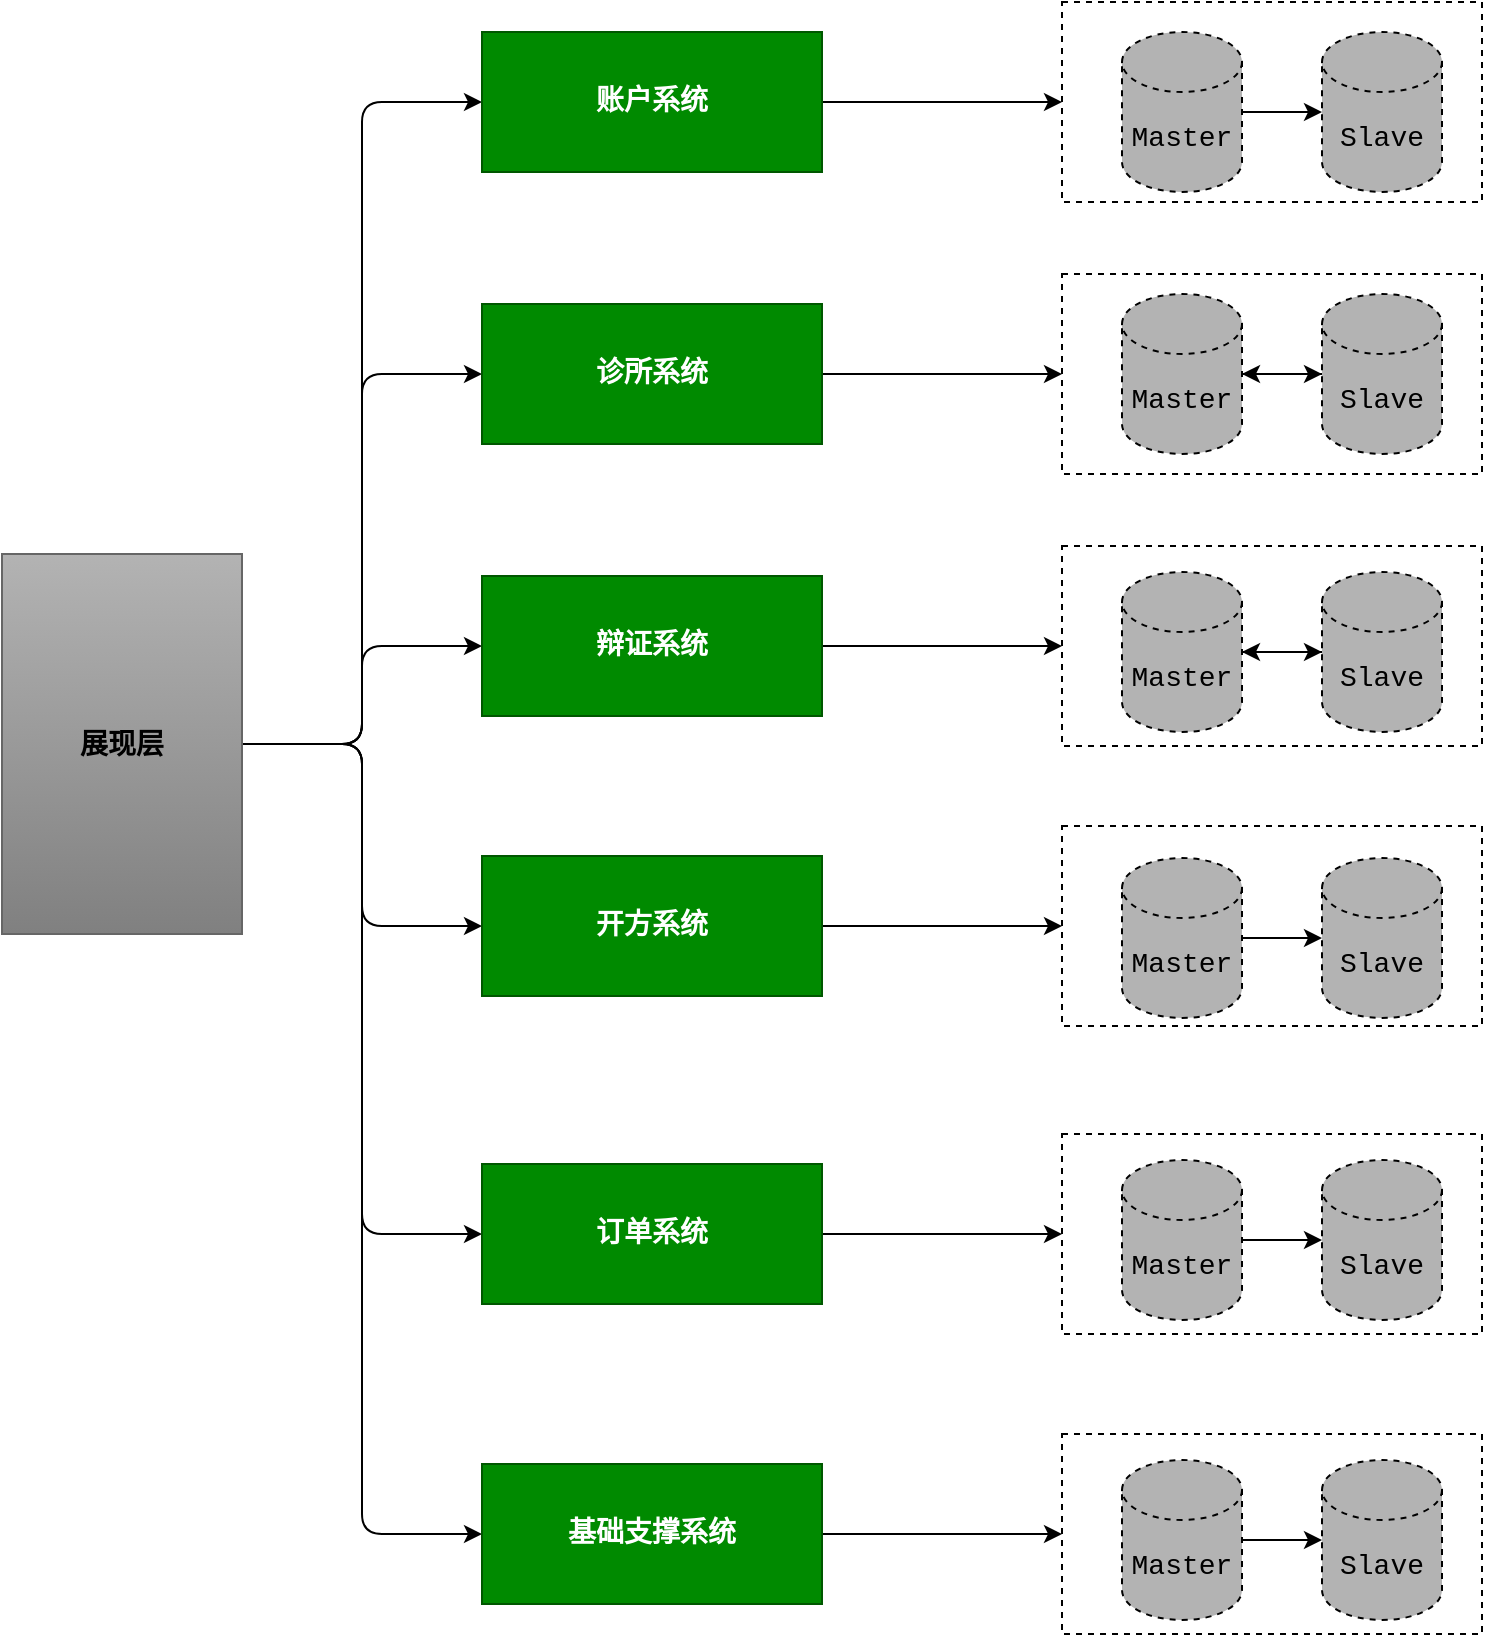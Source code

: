 <mxfile>
    <diagram id="U1_7GsIleGqtbGiNDOpO" name="第 1 页">
        <mxGraphModel dx="1167" dy="909" grid="1" gridSize="10" guides="1" tooltips="1" connect="1" arrows="1" fold="1" page="1" pageScale="1" pageWidth="827" pageHeight="1169" math="0" shadow="0">
            <root>
                <mxCell id="0"/>
                <mxCell id="1" parent="0"/>
                <mxCell id="11" style="edgeStyle=orthogonalEdgeStyle;html=1;exitX=1;exitY=0.5;exitDx=0;exitDy=0;entryX=0;entryY=0.5;entryDx=0;entryDy=0;fontFamily=Courier New;fontSize=14;" edge="1" parent="1" source="2" target="4">
                    <mxGeometry relative="1" as="geometry"/>
                </mxCell>
                <mxCell id="12" style="edgeStyle=orthogonalEdgeStyle;html=1;exitX=1;exitY=0.5;exitDx=0;exitDy=0;entryX=0;entryY=0.5;entryDx=0;entryDy=0;fontFamily=Courier New;fontSize=14;" edge="1" parent="1" source="2" target="5">
                    <mxGeometry relative="1" as="geometry"/>
                </mxCell>
                <mxCell id="13" style="edgeStyle=orthogonalEdgeStyle;html=1;exitX=1;exitY=0.5;exitDx=0;exitDy=0;fontFamily=Courier New;fontSize=14;" edge="1" parent="1" source="2" target="6">
                    <mxGeometry relative="1" as="geometry"/>
                </mxCell>
                <mxCell id="16" style="edgeStyle=orthogonalEdgeStyle;html=1;exitX=1;exitY=0.5;exitDx=0;exitDy=0;entryX=0;entryY=0.5;entryDx=0;entryDy=0;fontFamily=Courier New;fontSize=14;" edge="1" parent="1" source="2" target="9">
                    <mxGeometry relative="1" as="geometry"/>
                </mxCell>
                <mxCell id="62" style="edgeStyle=orthogonalEdgeStyle;html=1;exitX=1;exitY=0.5;exitDx=0;exitDy=0;entryX=0;entryY=0.5;entryDx=0;entryDy=0;fontFamily=Courier New;fontSize=14;" edge="1" parent="1" source="2" target="7">
                    <mxGeometry relative="1" as="geometry"/>
                </mxCell>
                <mxCell id="63" style="edgeStyle=orthogonalEdgeStyle;html=1;exitX=1;exitY=0.5;exitDx=0;exitDy=0;entryX=0;entryY=0.5;entryDx=0;entryDy=0;fontFamily=Courier New;fontSize=14;" edge="1" parent="1" source="2" target="52">
                    <mxGeometry relative="1" as="geometry"/>
                </mxCell>
                <mxCell id="2" value="" style="rounded=0;whiteSpace=wrap;html=1;fillColor=#B3B3B3;gradientColor=#808080;strokeColor=#666666;" vertex="1" parent="1">
                    <mxGeometry x="60" y="345" width="120" height="190" as="geometry"/>
                </mxCell>
                <mxCell id="3" value="&lt;font style=&quot;font-size: 14px&quot; face=&quot;Courier New&quot;&gt;&lt;b&gt;展现层&lt;/b&gt;&lt;/font&gt;" style="text;html=1;strokeColor=none;fillColor=none;align=center;verticalAlign=middle;whiteSpace=wrap;rounded=0;" vertex="1" parent="1">
                    <mxGeometry x="90" y="426" width="60" height="30" as="geometry"/>
                </mxCell>
                <mxCell id="21" style="edgeStyle=orthogonalEdgeStyle;html=1;exitX=1;exitY=0.5;exitDx=0;exitDy=0;entryX=0;entryY=0.5;entryDx=0;entryDy=0;fontFamily=Courier New;fontSize=14;" edge="1" parent="1" source="4" target="18">
                    <mxGeometry relative="1" as="geometry"/>
                </mxCell>
                <mxCell id="4" value="&lt;b&gt;账户系统&lt;/b&gt;" style="rounded=0;whiteSpace=wrap;html=1;fontFamily=Courier New;fontSize=14;fillColor=#008a00;fontColor=#ffffff;strokeColor=#005700;" vertex="1" parent="1">
                    <mxGeometry x="300" y="84" width="170" height="70" as="geometry"/>
                </mxCell>
                <mxCell id="32" style="edgeStyle=orthogonalEdgeStyle;html=1;exitX=1;exitY=0.5;exitDx=0;exitDy=0;fontFamily=Courier New;fontSize=14;" edge="1" parent="1" source="5" target="28">
                    <mxGeometry relative="1" as="geometry"/>
                </mxCell>
                <mxCell id="5" value="&lt;b&gt;辩证系统&lt;/b&gt;" style="rounded=0;whiteSpace=wrap;html=1;fontFamily=Courier New;fontSize=14;fillColor=#008a00;fontColor=#ffffff;strokeColor=#005700;" vertex="1" parent="1">
                    <mxGeometry x="300" y="356" width="170" height="70" as="geometry"/>
                </mxCell>
                <mxCell id="51" style="edgeStyle=orthogonalEdgeStyle;html=1;exitX=1;exitY=0.5;exitDx=0;exitDy=0;entryX=0;entryY=0.5;entryDx=0;entryDy=0;fontFamily=Courier New;fontSize=14;" edge="1" parent="1" source="6" target="34">
                    <mxGeometry relative="1" as="geometry"/>
                </mxCell>
                <mxCell id="6" value="&lt;b&gt;开方系统&lt;/b&gt;" style="rounded=0;whiteSpace=wrap;html=1;fontFamily=Courier New;fontSize=14;fillColor=#008a00;fontColor=#ffffff;strokeColor=#005700;" vertex="1" parent="1">
                    <mxGeometry x="300" y="496" width="170" height="70" as="geometry"/>
                </mxCell>
                <mxCell id="44" style="edgeStyle=orthogonalEdgeStyle;html=1;exitX=1;exitY=0.5;exitDx=0;exitDy=0;fontFamily=Courier New;fontSize=14;entryX=0;entryY=0.5;entryDx=0;entryDy=0;" edge="1" parent="1" source="7" target="40">
                    <mxGeometry relative="1" as="geometry">
                        <mxPoint x="590" y="691" as="targetPoint"/>
                    </mxGeometry>
                </mxCell>
                <mxCell id="7" value="&lt;b&gt;订单系统&lt;/b&gt;" style="rounded=0;whiteSpace=wrap;html=1;fontFamily=Courier New;fontSize=14;fillColor=#008a00;fontColor=#ffffff;strokeColor=#005700;" vertex="1" parent="1">
                    <mxGeometry x="300" y="650" width="170" height="70" as="geometry"/>
                </mxCell>
                <mxCell id="50" style="edgeStyle=orthogonalEdgeStyle;html=1;exitX=1;exitY=0.5;exitDx=0;exitDy=0;entryX=0;entryY=0.5;entryDx=0;entryDy=0;fontFamily=Courier New;fontSize=14;" edge="1" parent="1" source="9" target="46">
                    <mxGeometry relative="1" as="geometry"/>
                </mxCell>
                <mxCell id="9" value="&lt;b&gt;基础支撑系统&lt;/b&gt;" style="rounded=0;whiteSpace=wrap;html=1;fontFamily=Courier New;fontSize=14;fillColor=#008a00;fontColor=#ffffff;strokeColor=#005700;" vertex="1" parent="1">
                    <mxGeometry x="300" y="800" width="170" height="70" as="geometry"/>
                </mxCell>
                <mxCell id="26" value="" style="group" vertex="1" connectable="0" parent="1">
                    <mxGeometry x="590" y="69" width="210" height="100" as="geometry"/>
                </mxCell>
                <mxCell id="18" value="" style="rounded=0;whiteSpace=wrap;html=1;fontFamily=Courier New;fontSize=14;fillColor=#FFFFFF;gradientColor=none;dashed=1;" vertex="1" parent="26">
                    <mxGeometry width="210" height="100" as="geometry"/>
                </mxCell>
                <mxCell id="19" value="Master" style="shape=cylinder3;whiteSpace=wrap;html=1;boundedLbl=1;backgroundOutline=1;size=15;dashed=1;fontFamily=Courier New;fontSize=14;fillColor=#B3B3B3;gradientColor=none;" vertex="1" parent="26">
                    <mxGeometry x="30" y="15" width="60" height="80" as="geometry"/>
                </mxCell>
                <mxCell id="20" value="Slave" style="shape=cylinder3;whiteSpace=wrap;html=1;boundedLbl=1;backgroundOutline=1;size=15;dashed=1;fontFamily=Courier New;fontSize=14;fillColor=#B3B3B3;gradientColor=none;" vertex="1" parent="26">
                    <mxGeometry x="130" y="15" width="60" height="80" as="geometry"/>
                </mxCell>
                <mxCell id="25" style="edgeStyle=orthogonalEdgeStyle;html=1;exitX=1;exitY=0.5;exitDx=0;exitDy=0;exitPerimeter=0;entryX=0;entryY=0.5;entryDx=0;entryDy=0;entryPerimeter=0;fontFamily=Courier New;fontSize=14;" edge="1" parent="26" source="19" target="20">
                    <mxGeometry relative="1" as="geometry"/>
                </mxCell>
                <mxCell id="27" value="" style="group" vertex="1" connectable="0" parent="1">
                    <mxGeometry x="590" y="339" width="210" height="100" as="geometry"/>
                </mxCell>
                <mxCell id="28" value="" style="rounded=0;whiteSpace=wrap;html=1;fontFamily=Courier New;fontSize=14;fillColor=#FFFFFF;gradientColor=none;dashed=1;" vertex="1" parent="27">
                    <mxGeometry y="2" width="210" height="100" as="geometry"/>
                </mxCell>
                <mxCell id="29" value="Master" style="shape=cylinder3;whiteSpace=wrap;html=1;boundedLbl=1;backgroundOutline=1;size=15;dashed=1;fontFamily=Courier New;fontSize=14;fillColor=#B3B3B3;gradientColor=none;" vertex="1" parent="27">
                    <mxGeometry x="30" y="15" width="60" height="80" as="geometry"/>
                </mxCell>
                <mxCell id="53" value="" style="edgeStyle=orthogonalEdgeStyle;html=1;fontFamily=Courier New;fontSize=14;" edge="1" parent="27" source="30" target="29">
                    <mxGeometry relative="1" as="geometry"/>
                </mxCell>
                <mxCell id="30" value="Slave" style="shape=cylinder3;whiteSpace=wrap;html=1;boundedLbl=1;backgroundOutline=1;size=15;dashed=1;fontFamily=Courier New;fontSize=14;fillColor=#B3B3B3;gradientColor=none;" vertex="1" parent="27">
                    <mxGeometry x="130" y="15" width="60" height="80" as="geometry"/>
                </mxCell>
                <mxCell id="31" style="edgeStyle=orthogonalEdgeStyle;html=1;exitX=1;exitY=0.5;exitDx=0;exitDy=0;exitPerimeter=0;entryX=0;entryY=0.5;entryDx=0;entryDy=0;entryPerimeter=0;fontFamily=Courier New;fontSize=14;" edge="1" parent="27" source="29" target="30">
                    <mxGeometry relative="1" as="geometry"/>
                </mxCell>
                <mxCell id="33" value="" style="group" vertex="1" connectable="0" parent="1">
                    <mxGeometry x="590" y="482" width="210" height="100" as="geometry"/>
                </mxCell>
                <mxCell id="34" value="" style="rounded=0;whiteSpace=wrap;html=1;fontFamily=Courier New;fontSize=14;fillColor=#FFFFFF;gradientColor=none;dashed=1;" vertex="1" parent="33">
                    <mxGeometry y="-1" width="210" height="100" as="geometry"/>
                </mxCell>
                <mxCell id="35" value="Master" style="shape=cylinder3;whiteSpace=wrap;html=1;boundedLbl=1;backgroundOutline=1;size=15;dashed=1;fontFamily=Courier New;fontSize=14;fillColor=#B3B3B3;gradientColor=none;" vertex="1" parent="33">
                    <mxGeometry x="30" y="15" width="60" height="80" as="geometry"/>
                </mxCell>
                <mxCell id="36" value="Slave" style="shape=cylinder3;whiteSpace=wrap;html=1;boundedLbl=1;backgroundOutline=1;size=15;dashed=1;fontFamily=Courier New;fontSize=14;fillColor=#B3B3B3;gradientColor=none;" vertex="1" parent="33">
                    <mxGeometry x="130" y="15" width="60" height="80" as="geometry"/>
                </mxCell>
                <mxCell id="37" style="edgeStyle=orthogonalEdgeStyle;html=1;exitX=1;exitY=0.5;exitDx=0;exitDy=0;exitPerimeter=0;entryX=0;entryY=0.5;entryDx=0;entryDy=0;entryPerimeter=0;fontFamily=Courier New;fontSize=14;" edge="1" parent="33" source="35" target="36">
                    <mxGeometry relative="1" as="geometry"/>
                </mxCell>
                <mxCell id="39" value="" style="group" vertex="1" connectable="0" parent="1">
                    <mxGeometry x="590" y="633" width="210" height="100" as="geometry"/>
                </mxCell>
                <mxCell id="40" value="" style="rounded=0;whiteSpace=wrap;html=1;fontFamily=Courier New;fontSize=14;fillColor=#FFFFFF;gradientColor=none;dashed=1;" vertex="1" parent="39">
                    <mxGeometry y="2" width="210" height="100" as="geometry"/>
                </mxCell>
                <mxCell id="41" value="Master" style="shape=cylinder3;whiteSpace=wrap;html=1;boundedLbl=1;backgroundOutline=1;size=15;dashed=1;fontFamily=Courier New;fontSize=14;fillColor=#B3B3B3;gradientColor=none;" vertex="1" parent="39">
                    <mxGeometry x="30" y="15" width="60" height="80" as="geometry"/>
                </mxCell>
                <mxCell id="42" value="Slave" style="shape=cylinder3;whiteSpace=wrap;html=1;boundedLbl=1;backgroundOutline=1;size=15;dashed=1;fontFamily=Courier New;fontSize=14;fillColor=#B3B3B3;gradientColor=none;" vertex="1" parent="39">
                    <mxGeometry x="130" y="15" width="60" height="80" as="geometry"/>
                </mxCell>
                <mxCell id="43" style="edgeStyle=orthogonalEdgeStyle;html=1;exitX=1;exitY=0.5;exitDx=0;exitDy=0;exitPerimeter=0;entryX=0;entryY=0.5;entryDx=0;entryDy=0;entryPerimeter=0;fontFamily=Courier New;fontSize=14;" edge="1" parent="39" source="41" target="42">
                    <mxGeometry relative="1" as="geometry"/>
                </mxCell>
                <mxCell id="45" value="" style="group" vertex="1" connectable="0" parent="1">
                    <mxGeometry x="590" y="783" width="210" height="100" as="geometry"/>
                </mxCell>
                <mxCell id="46" value="" style="rounded=0;whiteSpace=wrap;html=1;fontFamily=Courier New;fontSize=14;fillColor=#FFFFFF;gradientColor=none;dashed=1;" vertex="1" parent="45">
                    <mxGeometry y="2" width="210" height="100" as="geometry"/>
                </mxCell>
                <mxCell id="47" value="Master" style="shape=cylinder3;whiteSpace=wrap;html=1;boundedLbl=1;backgroundOutline=1;size=15;dashed=1;fontFamily=Courier New;fontSize=14;fillColor=#B3B3B3;gradientColor=none;" vertex="1" parent="45">
                    <mxGeometry x="30" y="15" width="60" height="80" as="geometry"/>
                </mxCell>
                <mxCell id="48" value="Slave" style="shape=cylinder3;whiteSpace=wrap;html=1;boundedLbl=1;backgroundOutline=1;size=15;dashed=1;fontFamily=Courier New;fontSize=14;fillColor=#B3B3B3;gradientColor=none;" vertex="1" parent="45">
                    <mxGeometry x="130" y="15" width="60" height="80" as="geometry"/>
                </mxCell>
                <mxCell id="49" style="edgeStyle=orthogonalEdgeStyle;html=1;exitX=1;exitY=0.5;exitDx=0;exitDy=0;exitPerimeter=0;entryX=0;entryY=0.5;entryDx=0;entryDy=0;entryPerimeter=0;fontFamily=Courier New;fontSize=14;" edge="1" parent="45" source="47" target="48">
                    <mxGeometry relative="1" as="geometry"/>
                </mxCell>
                <mxCell id="61" style="edgeStyle=orthogonalEdgeStyle;html=1;exitX=1;exitY=0.5;exitDx=0;exitDy=0;entryX=0;entryY=0.5;entryDx=0;entryDy=0;fontFamily=Courier New;fontSize=14;" edge="1" parent="1" source="52" target="56">
                    <mxGeometry relative="1" as="geometry"/>
                </mxCell>
                <mxCell id="52" value="&lt;b&gt;诊所系统&lt;/b&gt;" style="rounded=0;whiteSpace=wrap;html=1;fontFamily=Courier New;fontSize=14;fillColor=#008a00;fontColor=#ffffff;strokeColor=#005700;" vertex="1" parent="1">
                    <mxGeometry x="300" y="220" width="170" height="70" as="geometry"/>
                </mxCell>
                <mxCell id="55" value="" style="group" vertex="1" connectable="0" parent="1">
                    <mxGeometry x="590" y="200" width="210" height="100" as="geometry"/>
                </mxCell>
                <mxCell id="56" value="" style="rounded=0;whiteSpace=wrap;html=1;fontFamily=Courier New;fontSize=14;fillColor=#FFFFFF;gradientColor=none;dashed=1;" vertex="1" parent="55">
                    <mxGeometry y="5" width="210" height="100" as="geometry"/>
                </mxCell>
                <mxCell id="57" value="Master" style="shape=cylinder3;whiteSpace=wrap;html=1;boundedLbl=1;backgroundOutline=1;size=15;dashed=1;fontFamily=Courier New;fontSize=14;fillColor=#B3B3B3;gradientColor=none;" vertex="1" parent="55">
                    <mxGeometry x="30" y="15" width="60" height="80" as="geometry"/>
                </mxCell>
                <mxCell id="58" value="" style="edgeStyle=orthogonalEdgeStyle;html=1;fontFamily=Courier New;fontSize=14;" edge="1" parent="55" source="59" target="57">
                    <mxGeometry relative="1" as="geometry"/>
                </mxCell>
                <mxCell id="59" value="Slave" style="shape=cylinder3;whiteSpace=wrap;html=1;boundedLbl=1;backgroundOutline=1;size=15;dashed=1;fontFamily=Courier New;fontSize=14;fillColor=#B3B3B3;gradientColor=none;" vertex="1" parent="55">
                    <mxGeometry x="130" y="15" width="60" height="80" as="geometry"/>
                </mxCell>
                <mxCell id="60" style="edgeStyle=orthogonalEdgeStyle;html=1;exitX=1;exitY=0.5;exitDx=0;exitDy=0;exitPerimeter=0;entryX=0;entryY=0.5;entryDx=0;entryDy=0;entryPerimeter=0;fontFamily=Courier New;fontSize=14;" edge="1" parent="55" source="57" target="59">
                    <mxGeometry relative="1" as="geometry"/>
                </mxCell>
            </root>
        </mxGraphModel>
    </diagram>
</mxfile>